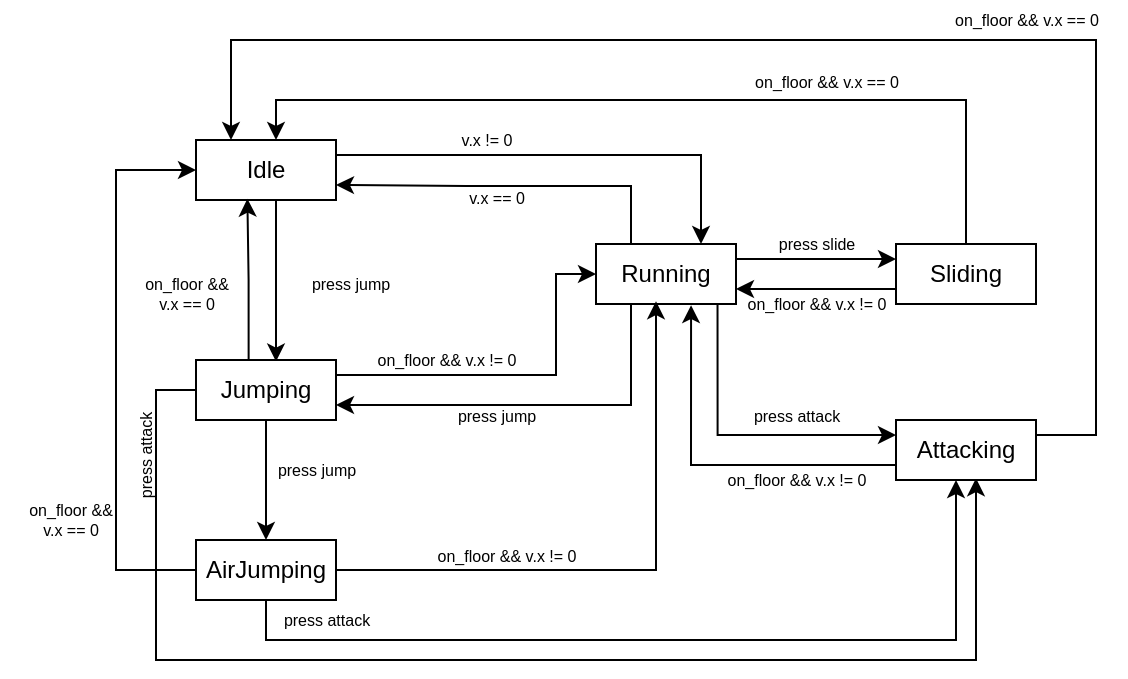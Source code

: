 <mxfile version="21.6.1" type="github">
  <diagram name="Page-1" id="iDnPf-KyXhPh7ko1RGE5">
    <mxGraphModel dx="332" dy="214" grid="1" gridSize="10" guides="1" tooltips="1" connect="1" arrows="1" fold="1" page="1" pageScale="1" pageWidth="827" pageHeight="1169" math="0" shadow="0">
      <root>
        <mxCell id="0" />
        <mxCell id="1" parent="0" />
        <mxCell id="70MXsM099NPYp4bi9IRo-9" style="edgeStyle=orthogonalEdgeStyle;rounded=0;orthogonalLoop=1;jettySize=auto;html=1;exitX=0.75;exitY=1;exitDx=0;exitDy=0;entryX=0.577;entryY=0.027;entryDx=0;entryDy=0;entryPerimeter=0;" edge="1" parent="1" source="70MXsM099NPYp4bi9IRo-1" target="70MXsM099NPYp4bi9IRo-3">
          <mxGeometry relative="1" as="geometry">
            <Array as="points">
              <mxPoint x="200" y="120" />
              <mxPoint x="200" y="201" />
            </Array>
          </mxGeometry>
        </mxCell>
        <mxCell id="70MXsM099NPYp4bi9IRo-16" style="edgeStyle=orthogonalEdgeStyle;rounded=0;orthogonalLoop=1;jettySize=auto;html=1;exitX=1;exitY=0.25;exitDx=0;exitDy=0;entryX=0.75;entryY=0;entryDx=0;entryDy=0;" edge="1" parent="1" source="70MXsM099NPYp4bi9IRo-1" target="70MXsM099NPYp4bi9IRo-2">
          <mxGeometry relative="1" as="geometry" />
        </mxCell>
        <mxCell id="70MXsM099NPYp4bi9IRo-1" value="Idle" style="rounded=0;whiteSpace=wrap;html=1;" vertex="1" parent="1">
          <mxGeometry x="160" y="90" width="70" height="30" as="geometry" />
        </mxCell>
        <mxCell id="70MXsM099NPYp4bi9IRo-13" style="edgeStyle=orthogonalEdgeStyle;rounded=0;orthogonalLoop=1;jettySize=auto;html=1;exitX=0.25;exitY=1;exitDx=0;exitDy=0;entryX=1;entryY=0.75;entryDx=0;entryDy=0;" edge="1" parent="1" source="70MXsM099NPYp4bi9IRo-2" target="70MXsM099NPYp4bi9IRo-3">
          <mxGeometry relative="1" as="geometry" />
        </mxCell>
        <mxCell id="70MXsM099NPYp4bi9IRo-17" style="edgeStyle=orthogonalEdgeStyle;rounded=0;orthogonalLoop=1;jettySize=auto;html=1;exitX=0.25;exitY=0;exitDx=0;exitDy=0;entryX=1;entryY=0.75;entryDx=0;entryDy=0;" edge="1" parent="1" source="70MXsM099NPYp4bi9IRo-2" target="70MXsM099NPYp4bi9IRo-1">
          <mxGeometry relative="1" as="geometry">
            <Array as="points">
              <mxPoint x="377" y="113" />
              <mxPoint x="295" y="113" />
            </Array>
          </mxGeometry>
        </mxCell>
        <mxCell id="70MXsM099NPYp4bi9IRo-24" style="edgeStyle=orthogonalEdgeStyle;rounded=0;orthogonalLoop=1;jettySize=auto;html=1;exitX=1;exitY=0.25;exitDx=0;exitDy=0;entryX=0;entryY=0.25;entryDx=0;entryDy=0;" edge="1" parent="1" source="70MXsM099NPYp4bi9IRo-2" target="70MXsM099NPYp4bi9IRo-5">
          <mxGeometry relative="1" as="geometry" />
        </mxCell>
        <mxCell id="70MXsM099NPYp4bi9IRo-36" style="edgeStyle=orthogonalEdgeStyle;rounded=0;orthogonalLoop=1;jettySize=auto;html=1;exitX=0.868;exitY=0.987;exitDx=0;exitDy=0;entryX=0;entryY=0.25;entryDx=0;entryDy=0;exitPerimeter=0;" edge="1" parent="1" source="70MXsM099NPYp4bi9IRo-2" target="70MXsM099NPYp4bi9IRo-35">
          <mxGeometry relative="1" as="geometry" />
        </mxCell>
        <mxCell id="70MXsM099NPYp4bi9IRo-2" value="Running" style="rounded=0;whiteSpace=wrap;html=1;" vertex="1" parent="1">
          <mxGeometry x="360" y="142" width="70" height="30" as="geometry" />
        </mxCell>
        <mxCell id="70MXsM099NPYp4bi9IRo-11" style="edgeStyle=orthogonalEdgeStyle;rounded=0;orthogonalLoop=1;jettySize=auto;html=1;exitX=0.5;exitY=1;exitDx=0;exitDy=0;entryX=0.5;entryY=0;entryDx=0;entryDy=0;" edge="1" parent="1" source="70MXsM099NPYp4bi9IRo-3" target="70MXsM099NPYp4bi9IRo-4">
          <mxGeometry relative="1" as="geometry" />
        </mxCell>
        <mxCell id="70MXsM099NPYp4bi9IRo-30" style="edgeStyle=orthogonalEdgeStyle;rounded=0;orthogonalLoop=1;jettySize=auto;html=1;exitX=0.376;exitY=0.022;exitDx=0;exitDy=0;entryX=0.367;entryY=0.978;entryDx=0;entryDy=0;exitPerimeter=0;entryPerimeter=0;" edge="1" parent="1" source="70MXsM099NPYp4bi9IRo-3" target="70MXsM099NPYp4bi9IRo-1">
          <mxGeometry relative="1" as="geometry" />
        </mxCell>
        <mxCell id="70MXsM099NPYp4bi9IRo-33" style="edgeStyle=orthogonalEdgeStyle;rounded=0;orthogonalLoop=1;jettySize=auto;html=1;exitX=1;exitY=0.25;exitDx=0;exitDy=0;entryX=0;entryY=0.5;entryDx=0;entryDy=0;" edge="1" parent="1" source="70MXsM099NPYp4bi9IRo-3" target="70MXsM099NPYp4bi9IRo-2">
          <mxGeometry relative="1" as="geometry">
            <Array as="points">
              <mxPoint x="340" y="208" />
              <mxPoint x="340" y="157" />
            </Array>
          </mxGeometry>
        </mxCell>
        <mxCell id="70MXsM099NPYp4bi9IRo-44" style="edgeStyle=orthogonalEdgeStyle;rounded=0;orthogonalLoop=1;jettySize=auto;html=1;entryX=0.565;entryY=0.971;entryDx=0;entryDy=0;entryPerimeter=0;" edge="1" parent="1" source="70MXsM099NPYp4bi9IRo-3" target="70MXsM099NPYp4bi9IRo-35">
          <mxGeometry relative="1" as="geometry">
            <Array as="points">
              <mxPoint x="140" y="215" />
              <mxPoint x="140" y="350" />
              <mxPoint x="550" y="350" />
              <mxPoint x="550" y="259" />
            </Array>
          </mxGeometry>
        </mxCell>
        <mxCell id="70MXsM099NPYp4bi9IRo-3" value="Jumping" style="rounded=0;whiteSpace=wrap;html=1;" vertex="1" parent="1">
          <mxGeometry x="160" y="200" width="70" height="30" as="geometry" />
        </mxCell>
        <mxCell id="70MXsM099NPYp4bi9IRo-20" style="edgeStyle=orthogonalEdgeStyle;rounded=0;orthogonalLoop=1;jettySize=auto;html=1;exitX=0;exitY=0.5;exitDx=0;exitDy=0;entryX=0;entryY=0.5;entryDx=0;entryDy=0;" edge="1" parent="1" source="70MXsM099NPYp4bi9IRo-4" target="70MXsM099NPYp4bi9IRo-1">
          <mxGeometry relative="1" as="geometry">
            <Array as="points">
              <mxPoint x="120" y="305" />
              <mxPoint x="120" y="105" />
            </Array>
          </mxGeometry>
        </mxCell>
        <mxCell id="70MXsM099NPYp4bi9IRo-21" style="edgeStyle=orthogonalEdgeStyle;rounded=0;orthogonalLoop=1;jettySize=auto;html=1;exitX=1;exitY=0.5;exitDx=0;exitDy=0;entryX=0.436;entryY=0.952;entryDx=0;entryDy=0;entryPerimeter=0;" edge="1" parent="1" source="70MXsM099NPYp4bi9IRo-4" target="70MXsM099NPYp4bi9IRo-2">
          <mxGeometry relative="1" as="geometry">
            <Array as="points">
              <mxPoint x="390" y="305" />
              <mxPoint x="390" y="171" />
            </Array>
          </mxGeometry>
        </mxCell>
        <mxCell id="70MXsM099NPYp4bi9IRo-42" style="edgeStyle=orthogonalEdgeStyle;rounded=0;orthogonalLoop=1;jettySize=auto;html=1;" edge="1" parent="1" source="70MXsM099NPYp4bi9IRo-4">
          <mxGeometry relative="1" as="geometry">
            <mxPoint x="540" y="260" as="targetPoint" />
            <Array as="points">
              <mxPoint x="195" y="340" />
              <mxPoint x="540" y="340" />
              <mxPoint x="540" y="260" />
            </Array>
          </mxGeometry>
        </mxCell>
        <mxCell id="70MXsM099NPYp4bi9IRo-4" value="AirJumping" style="rounded=0;whiteSpace=wrap;html=1;" vertex="1" parent="1">
          <mxGeometry x="160" y="290" width="70" height="30" as="geometry" />
        </mxCell>
        <mxCell id="70MXsM099NPYp4bi9IRo-26" style="edgeStyle=orthogonalEdgeStyle;rounded=0;orthogonalLoop=1;jettySize=auto;html=1;exitX=0;exitY=0.75;exitDx=0;exitDy=0;entryX=1;entryY=0.75;entryDx=0;entryDy=0;" edge="1" parent="1" source="70MXsM099NPYp4bi9IRo-5" target="70MXsM099NPYp4bi9IRo-2">
          <mxGeometry relative="1" as="geometry" />
        </mxCell>
        <mxCell id="70MXsM099NPYp4bi9IRo-28" style="edgeStyle=orthogonalEdgeStyle;rounded=0;orthogonalLoop=1;jettySize=auto;html=1;exitX=0.5;exitY=0;exitDx=0;exitDy=0;" edge="1" parent="1" source="70MXsM099NPYp4bi9IRo-5">
          <mxGeometry relative="1" as="geometry">
            <mxPoint x="200" y="90" as="targetPoint" />
            <Array as="points">
              <mxPoint x="545" y="70" />
              <mxPoint x="200" y="70" />
              <mxPoint x="200" y="90" />
            </Array>
          </mxGeometry>
        </mxCell>
        <mxCell id="70MXsM099NPYp4bi9IRo-5" value="Sliding" style="rounded=0;whiteSpace=wrap;html=1;" vertex="1" parent="1">
          <mxGeometry x="510" y="142" width="70" height="30" as="geometry" />
        </mxCell>
        <mxCell id="70MXsM099NPYp4bi9IRo-10" value="press jump" style="text;html=1;align=center;verticalAlign=middle;resizable=0;points=[];autosize=1;strokeColor=none;fillColor=none;fontSize=8;" vertex="1" parent="1">
          <mxGeometry x="207" y="152" width="60" height="20" as="geometry" />
        </mxCell>
        <mxCell id="70MXsM099NPYp4bi9IRo-12" value="press jump" style="text;html=1;align=center;verticalAlign=middle;resizable=0;points=[];autosize=1;strokeColor=none;fillColor=none;fontSize=8;" vertex="1" parent="1">
          <mxGeometry x="190" y="245" width="60" height="20" as="geometry" />
        </mxCell>
        <mxCell id="70MXsM099NPYp4bi9IRo-14" value="press jump" style="text;html=1;align=center;verticalAlign=middle;resizable=0;points=[];autosize=1;strokeColor=none;fillColor=none;fontSize=8;" vertex="1" parent="1">
          <mxGeometry x="280" y="218" width="60" height="20" as="geometry" />
        </mxCell>
        <mxCell id="70MXsM099NPYp4bi9IRo-18" value="on_floor &amp;amp;&amp;amp;&lt;br style=&quot;font-size: 8px;&quot;&gt;v.x == 0" style="text;html=1;align=center;verticalAlign=middle;resizable=0;points=[];autosize=1;strokeColor=none;fillColor=none;fontSize=8;" vertex="1" parent="1">
          <mxGeometry x="62" y="265" width="70" height="30" as="geometry" />
        </mxCell>
        <mxCell id="70MXsM099NPYp4bi9IRo-19" value="v.x == 0" style="text;html=1;align=center;verticalAlign=middle;resizable=0;points=[];autosize=1;strokeColor=none;fillColor=none;fontSize=8;" vertex="1" parent="1">
          <mxGeometry x="285" y="109" width="50" height="20" as="geometry" />
        </mxCell>
        <mxCell id="70MXsM099NPYp4bi9IRo-22" value="on_floor &amp;amp;&amp;amp; v.x != 0" style="text;html=1;align=center;verticalAlign=middle;resizable=0;points=[];autosize=1;strokeColor=none;fillColor=none;fontSize=8;" vertex="1" parent="1">
          <mxGeometry x="270" y="288" width="90" height="20" as="geometry" />
        </mxCell>
        <mxCell id="70MXsM099NPYp4bi9IRo-23" value="v.x != 0" style="text;html=1;align=center;verticalAlign=middle;resizable=0;points=[];autosize=1;strokeColor=none;fillColor=none;fontSize=8;" vertex="1" parent="1">
          <mxGeometry x="280" y="80" width="50" height="20" as="geometry" />
        </mxCell>
        <mxCell id="70MXsM099NPYp4bi9IRo-25" value="press slide" style="text;html=1;align=center;verticalAlign=middle;resizable=0;points=[];autosize=1;strokeColor=none;fillColor=none;fontSize=8;" vertex="1" parent="1">
          <mxGeometry x="440" y="132" width="60" height="20" as="geometry" />
        </mxCell>
        <mxCell id="70MXsM099NPYp4bi9IRo-27" value="on_floor &amp;amp;&amp;amp; v.x != 0" style="text;html=1;align=center;verticalAlign=middle;resizable=0;points=[];autosize=1;strokeColor=none;fillColor=none;fontSize=8;" vertex="1" parent="1">
          <mxGeometry x="425" y="162" width="90" height="20" as="geometry" />
        </mxCell>
        <mxCell id="70MXsM099NPYp4bi9IRo-29" value="on_floor &amp;amp;&amp;amp; v.x == 0" style="text;html=1;align=center;verticalAlign=middle;resizable=0;points=[];autosize=1;strokeColor=none;fillColor=none;fontSize=8;" vertex="1" parent="1">
          <mxGeometry x="425" y="51" width="100" height="20" as="geometry" />
        </mxCell>
        <mxCell id="70MXsM099NPYp4bi9IRo-31" value="on_floor &amp;amp;&amp;amp;&lt;br style=&quot;border-color: var(--border-color);&quot;&gt;v.x == 0" style="text;html=1;align=center;verticalAlign=middle;resizable=0;points=[];autosize=1;strokeColor=none;fillColor=none;fontSize=8;" vertex="1" parent="1">
          <mxGeometry x="120" y="152" width="70" height="30" as="geometry" />
        </mxCell>
        <mxCell id="70MXsM099NPYp4bi9IRo-34" value="on_floor &amp;amp;&amp;amp; v.x != 0" style="text;html=1;align=center;verticalAlign=middle;resizable=0;points=[];autosize=1;strokeColor=none;fillColor=none;fontSize=8;" vertex="1" parent="1">
          <mxGeometry x="240" y="190" width="90" height="20" as="geometry" />
        </mxCell>
        <mxCell id="70MXsM099NPYp4bi9IRo-38" style="edgeStyle=orthogonalEdgeStyle;rounded=0;orthogonalLoop=1;jettySize=auto;html=1;exitX=0;exitY=0.75;exitDx=0;exitDy=0;entryX=0.679;entryY=1.019;entryDx=0;entryDy=0;entryPerimeter=0;" edge="1" parent="1" source="70MXsM099NPYp4bi9IRo-35" target="70MXsM099NPYp4bi9IRo-2">
          <mxGeometry relative="1" as="geometry" />
        </mxCell>
        <mxCell id="70MXsM099NPYp4bi9IRo-40" style="edgeStyle=orthogonalEdgeStyle;rounded=0;orthogonalLoop=1;jettySize=auto;html=1;exitX=1;exitY=0.25;exitDx=0;exitDy=0;entryX=0.25;entryY=0;entryDx=0;entryDy=0;" edge="1" parent="1" source="70MXsM099NPYp4bi9IRo-35" target="70MXsM099NPYp4bi9IRo-1">
          <mxGeometry relative="1" as="geometry">
            <Array as="points">
              <mxPoint x="610" y="238" />
              <mxPoint x="610" y="40" />
              <mxPoint x="178" y="40" />
            </Array>
          </mxGeometry>
        </mxCell>
        <mxCell id="70MXsM099NPYp4bi9IRo-35" value="Attacking" style="rounded=0;whiteSpace=wrap;html=1;" vertex="1" parent="1">
          <mxGeometry x="510" y="230" width="70" height="30" as="geometry" />
        </mxCell>
        <mxCell id="70MXsM099NPYp4bi9IRo-37" value="press attack" style="text;html=1;align=center;verticalAlign=middle;resizable=0;points=[];autosize=1;strokeColor=none;fillColor=none;fontSize=8;" vertex="1" parent="1">
          <mxGeometry x="425" y="218" width="70" height="20" as="geometry" />
        </mxCell>
        <mxCell id="70MXsM099NPYp4bi9IRo-39" value="on_floor &amp;amp;&amp;amp; v.x != 0" style="text;html=1;align=center;verticalAlign=middle;resizable=0;points=[];autosize=1;strokeColor=none;fillColor=none;fontSize=8;" vertex="1" parent="1">
          <mxGeometry x="415" y="250" width="90" height="20" as="geometry" />
        </mxCell>
        <mxCell id="70MXsM099NPYp4bi9IRo-41" value="on_floor &amp;amp;&amp;amp; v.x == 0" style="text;html=1;align=center;verticalAlign=middle;resizable=0;points=[];autosize=1;strokeColor=none;fillColor=none;fontSize=8;" vertex="1" parent="1">
          <mxGeometry x="525" y="20" width="100" height="20" as="geometry" />
        </mxCell>
        <mxCell id="70MXsM099NPYp4bi9IRo-43" value="press attack" style="text;html=1;align=center;verticalAlign=middle;resizable=0;points=[];autosize=1;strokeColor=none;fillColor=none;fontSize=8;" vertex="1" parent="1">
          <mxGeometry x="190" y="320" width="70" height="20" as="geometry" />
        </mxCell>
        <mxCell id="70MXsM099NPYp4bi9IRo-45" value="press attack" style="text;html=1;align=center;verticalAlign=middle;resizable=0;points=[];autosize=1;strokeColor=none;fillColor=none;fontSize=8;rotation=-90;" vertex="1" parent="1">
          <mxGeometry x="100" y="238" width="70" height="20" as="geometry" />
        </mxCell>
      </root>
    </mxGraphModel>
  </diagram>
</mxfile>
